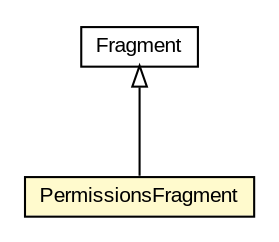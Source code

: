 #!/usr/local/bin/dot
#
# Class diagram 
# Generated by UMLGraph version R5_6-24-gf6e263 (http://www.umlgraph.org/)
#

digraph G {
	edge [fontname="arial",fontsize=10,labelfontname="arial",labelfontsize=10];
	node [fontname="arial",fontsize=10,shape=plaintext];
	nodesep=0.25;
	ranksep=0.5;
	// org.osmdroid.intro.PermissionsFragment
	c196965 [label=<<table title="org.osmdroid.intro.PermissionsFragment" border="0" cellborder="1" cellspacing="0" cellpadding="2" port="p" bgcolor="lemonChiffon" href="./PermissionsFragment.html">
		<tr><td><table border="0" cellspacing="0" cellpadding="1">
<tr><td align="center" balign="center"> PermissionsFragment </td></tr>
		</table></td></tr>
		</table>>, URL="./PermissionsFragment.html", fontname="arial", fontcolor="black", fontsize=10.0];
	//org.osmdroid.intro.PermissionsFragment extends Fragment
	c197414:p -> c196965:p [dir=back,arrowtail=empty];
	// Fragment
	c197414[label=<<table title="Fragment" border="0" cellborder="1" cellspacing="0" cellpadding="2" port="p" href="http://java.sun.com/j2se/1.4.2/docs/api//Fragment.html">
		<tr><td><table border="0" cellspacing="0" cellpadding="1">
<tr><td align="center" balign="center"> Fragment </td></tr>
		</table></td></tr>
		</table>>, fontname="arial", fontcolor="black", fontsize=10.0];
}

